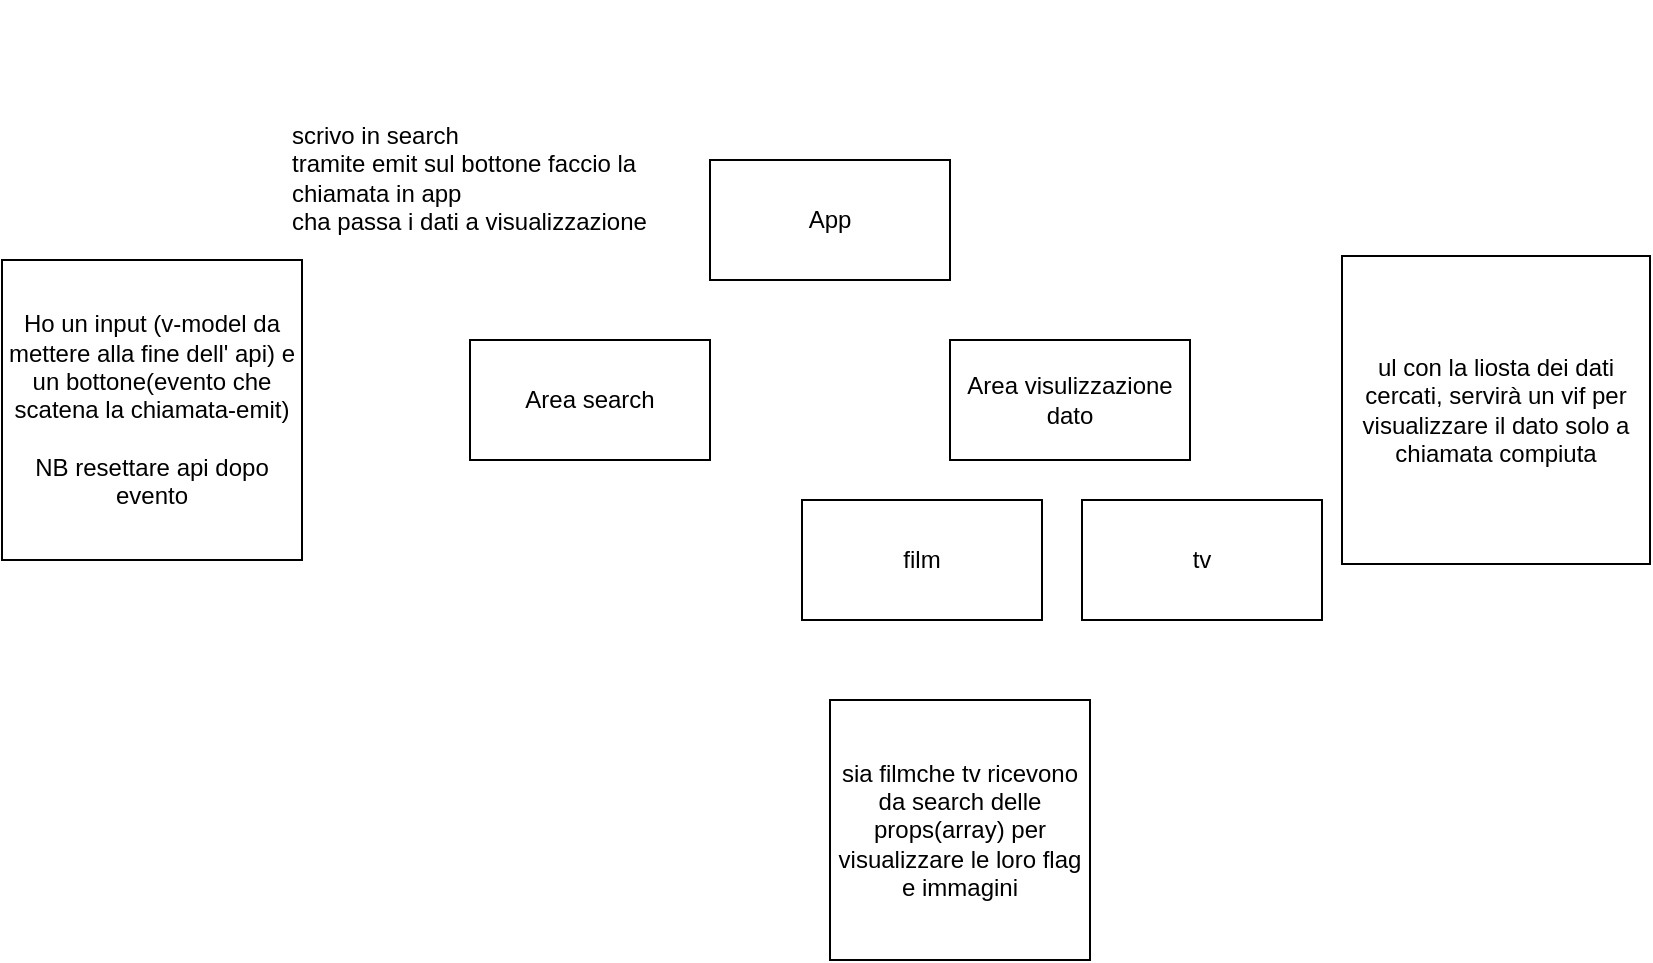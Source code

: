 <mxfile>
    <diagram id="5uNTRe_jx3mkHTlvaJIx" name="Pagina-1">
        <mxGraphModel dx="816" dy="1633" grid="1" gridSize="10" guides="1" tooltips="1" connect="1" arrows="1" fold="1" page="1" pageScale="1" pageWidth="827" pageHeight="1169" math="0" shadow="0">
            <root>
                <mxCell id="0"/>
                <mxCell id="1" parent="0"/>
                <mxCell id="2" value="App" style="rounded=0;whiteSpace=wrap;html=1;" parent="1" vertex="1">
                    <mxGeometry x="354" y="40" width="120" height="60" as="geometry"/>
                </mxCell>
                <mxCell id="3" value="Area search" style="rounded=0;whiteSpace=wrap;html=1;" parent="1" vertex="1">
                    <mxGeometry x="234" y="130" width="120" height="60" as="geometry"/>
                </mxCell>
                <mxCell id="4" value="Area visulizzazione dato" style="rounded=0;whiteSpace=wrap;html=1;" parent="1" vertex="1">
                    <mxGeometry x="474" y="130" width="120" height="60" as="geometry"/>
                </mxCell>
                <mxCell id="6" value="Ho un input (v-model da mettere alla fine dell' api) e un bottone(evento che scatena la chiamata-emit)&lt;br&gt;&lt;br&gt;NB resettare api dopo evento" style="whiteSpace=wrap;html=1;aspect=fixed;" parent="1" vertex="1">
                    <mxGeometry y="90" width="150" height="150" as="geometry"/>
                </mxCell>
                <mxCell id="7" value="ul con la liosta dei dati cercati, servirà un vif per visualizzare il dato solo a chiamata compiuta" style="whiteSpace=wrap;html=1;aspect=fixed;" parent="1" vertex="1">
                    <mxGeometry x="670" y="88" width="154" height="154" as="geometry"/>
                </mxCell>
                <mxCell id="8" value="&lt;h1&gt;&lt;br&gt;&lt;/h1&gt;&lt;div&gt;scrivo in search&lt;/div&gt;&lt;div&gt;tramite emit sul bottone faccio la chiamata in app&lt;/div&gt;&lt;div&gt;cha passa i dati a visualizzazione&lt;/div&gt;" style="text;html=1;strokeColor=none;fillColor=none;spacing=5;spacingTop=-20;whiteSpace=wrap;overflow=hidden;rounded=0;" parent="1" vertex="1">
                    <mxGeometry x="140" y="-30" width="190" height="120" as="geometry"/>
                </mxCell>
                <mxCell id="9" value="film" style="rounded=0;whiteSpace=wrap;html=1;" vertex="1" parent="1">
                    <mxGeometry x="400" y="210" width="120" height="60" as="geometry"/>
                </mxCell>
                <mxCell id="10" value="tv" style="rounded=0;whiteSpace=wrap;html=1;" vertex="1" parent="1">
                    <mxGeometry x="540" y="210" width="120" height="60" as="geometry"/>
                </mxCell>
                <mxCell id="11" value="sia filmche tv ricevono da search delle props(array) per visualizzare le loro flag e immagini" style="whiteSpace=wrap;html=1;aspect=fixed;" vertex="1" parent="1">
                    <mxGeometry x="414" y="310" width="130" height="130" as="geometry"/>
                </mxCell>
            </root>
        </mxGraphModel>
    </diagram>
</mxfile>